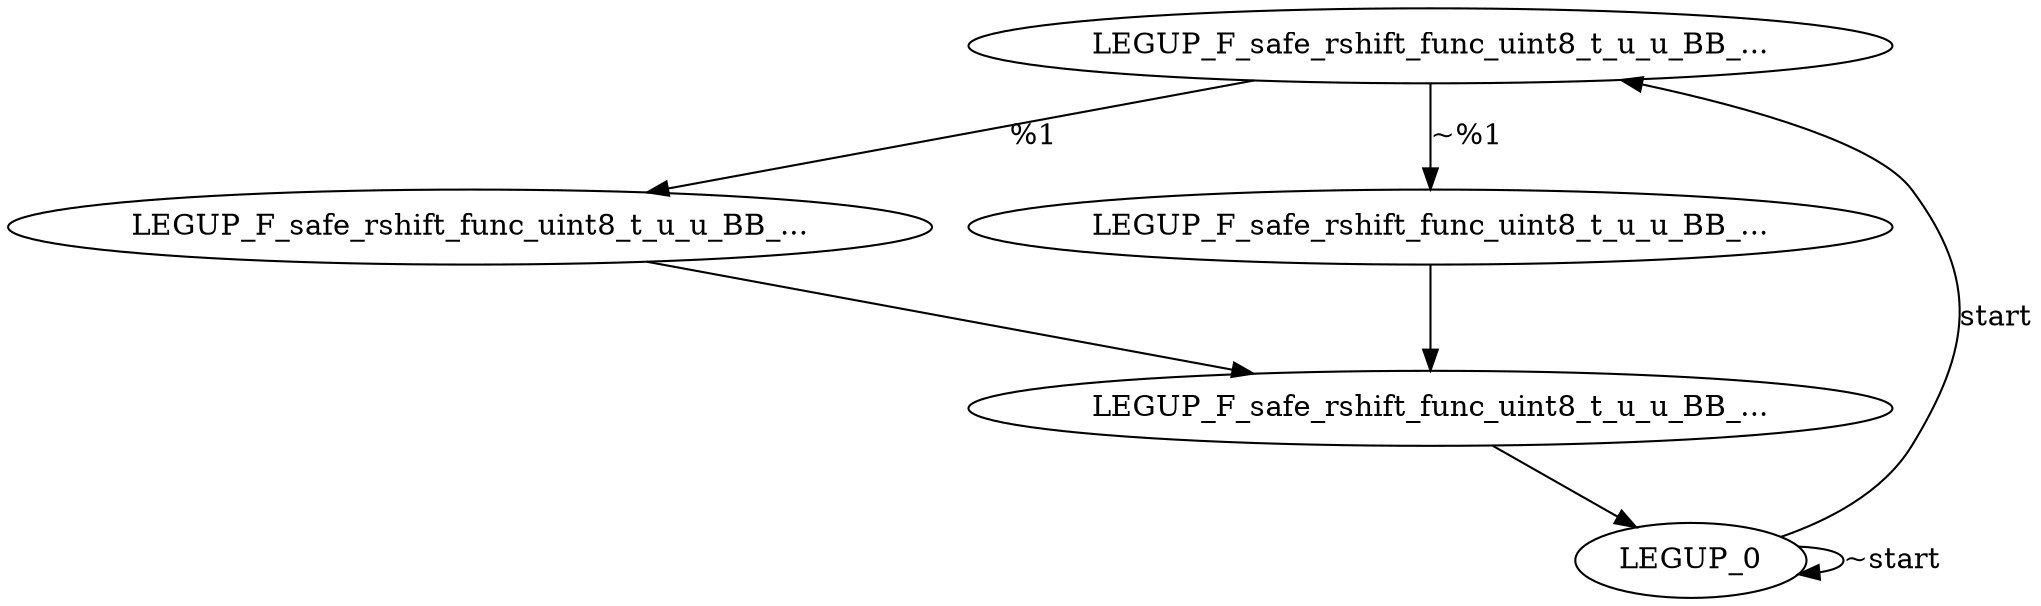 digraph {
Node0x2bbfe80[label="LEGUP_F_safe_rshift_func_uint8_t_u_u_BB_..."];
Node0x2ba5d10[label="LEGUP_0"];
Node0x2ba5d10 -> Node0x2bbfe80[label="start"];
Node0x2ba5d10 -> Node0x2ba5d10[label="~start"];
Node0x2b6ae60[label="LEGUP_F_safe_rshift_func_uint8_t_u_u_BB_..."];
Node0x2bbfe80 -> Node0x2b6ae60[label="%1"];
Node0x2bcaf60[label="LEGUP_F_safe_rshift_func_uint8_t_u_u_BB_..."];
Node0x2bbfe80 -> Node0x2bcaf60[label="~%1"];
Node0x2bcb0b0[label="LEGUP_F_safe_rshift_func_uint8_t_u_u_BB_..."];
Node0x2b6ae60 -> Node0x2bcb0b0;
Node0x2bcaf60 -> Node0x2bcb0b0;
Node0x2bcb0b0 -> Node0x2ba5d10;
}
